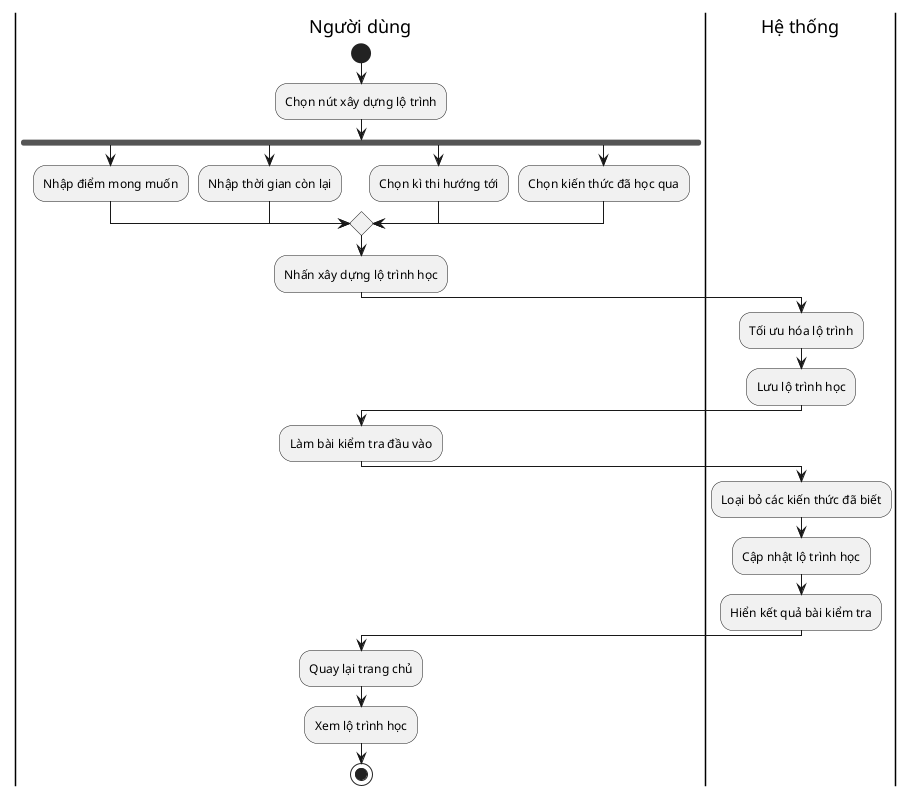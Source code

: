 @startuml
|Người dùng|
start
:Chọn nút xây dựng lộ trình;
fork
  :Nhập điểm mong muốn;
fork again
  :Nhập thời gian còn lại;
fork again
  :Chọn kì thi hướng tới;
fork again
  :Chọn kiến thức đã học qua;
end merge
:Nhấn xây dựng lộ trình học;
|Hệ thống|
:Tối ưu hóa lộ trình;
:Lưu lộ trình học;
|Người dùng|
:Làm bài kiểm tra đầu vào;
|Hệ thống|
:Loại bỏ các kiến thức đã biết;
:Cập nhật lộ trình học;
:Hiển kết quả bài kiểm tra;
|Người dùng|
:Quay lại trang chủ;
:Xem lộ trình học;
stop
@enduml